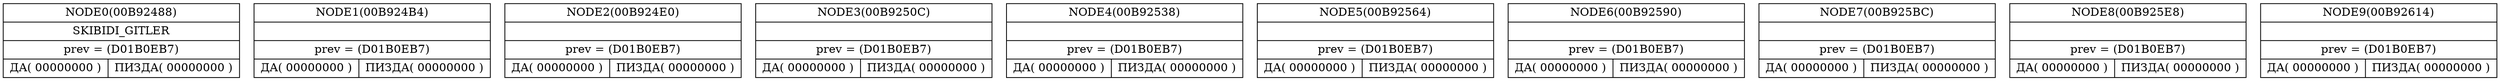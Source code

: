 digraph data{
rankdir = TB;
node00B92488[ shape = record, label = " {<f0> NODE0(00B92488) | <f1> SKIBIDI_GITLER | <f2> prev = (D01B0EB7) | { <f3> ДА ( 00000000 ) | <f4> ПИЗДА ( 00000000 ) } } "];
node00B924B4[ shape = record, label = " {<f0> NODE1(00B924B4) | <f1>  | <f2> prev = (D01B0EB7) | { <f3> ДА ( 00000000 ) | <f4> ПИЗДА ( 00000000 ) } } "];
node00B924E0[ shape = record, label = " {<f0> NODE2(00B924E0) | <f1>  | <f2> prev = (D01B0EB7) | { <f3> ДА ( 00000000 ) | <f4> ПИЗДА ( 00000000 ) } } "];
node00B9250C[ shape = record, label = " {<f0> NODE3(00B9250C) | <f1>  | <f2> prev = (D01B0EB7) | { <f3> ДА ( 00000000 ) | <f4> ПИЗДА ( 00000000 ) } } "];
node00B92538[ shape = record, label = " {<f0> NODE4(00B92538) | <f1>  | <f2> prev = (D01B0EB7) | { <f3> ДА ( 00000000 ) | <f4> ПИЗДА ( 00000000 ) } } "];
node00B92564[ shape = record, label = " {<f0> NODE5(00B92564) | <f1>  | <f2> prev = (D01B0EB7) | { <f3> ДА ( 00000000 ) | <f4> ПИЗДА ( 00000000 ) } } "];
node00B92590[ shape = record, label = " {<f0> NODE6(00B92590) | <f1>  | <f2> prev = (D01B0EB7) | { <f3> ДА ( 00000000 ) | <f4> ПИЗДА ( 00000000 ) } } "];
node00B925BC[ shape = record, label = " {<f0> NODE7(00B925BC) | <f1>  | <f2> prev = (D01B0EB7) | { <f3> ДА ( 00000000 ) | <f4> ПИЗДА ( 00000000 ) } } "];
node00B925E8[ shape = record, label = " {<f0> NODE8(00B925E8) | <f1>  | <f2> prev = (D01B0EB7) | { <f3> ДА ( 00000000 ) | <f4> ПИЗДА ( 00000000 ) } } "];
node00B92614[ shape = record, label = " {<f0> NODE9(00B92614) | <f1>  | <f2> prev = (D01B0EB7) | { <f3> ДА ( 00000000 ) | <f4> ПИЗДА ( 00000000 ) } } "];
}
